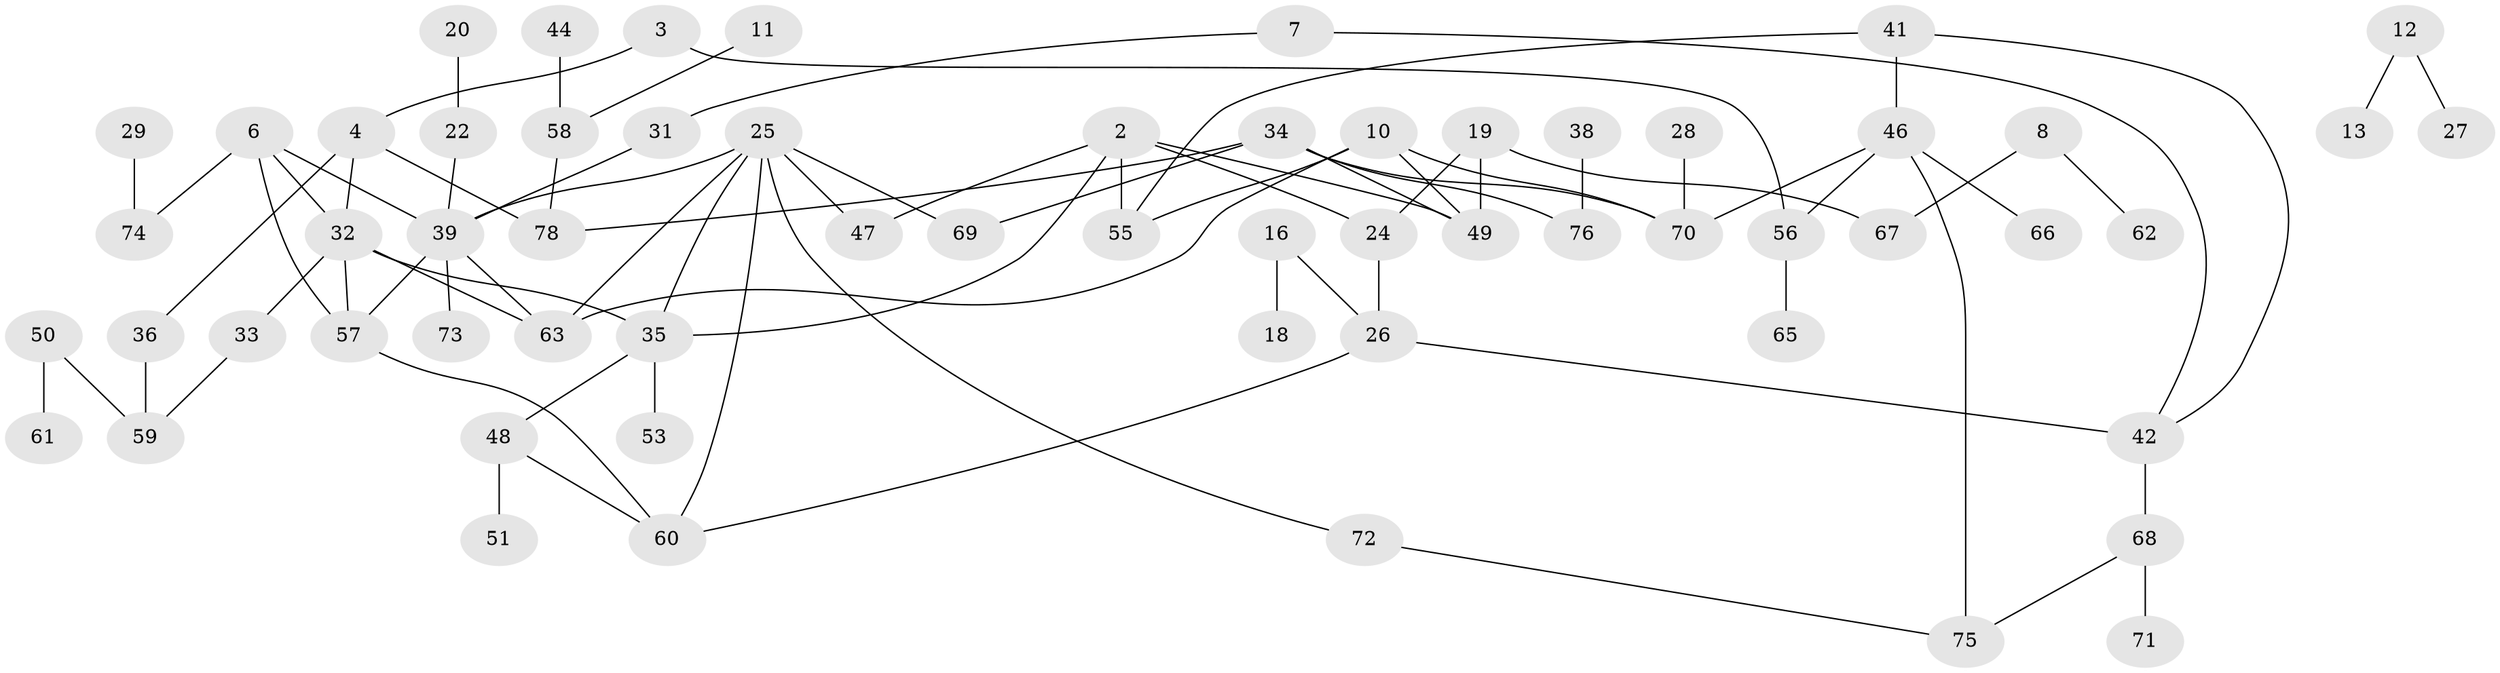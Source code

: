 // original degree distribution, {0: 0.13076923076923078, 5: 0.03076923076923077, 1: 0.25384615384615383, 3: 0.23846153846153847, 2: 0.23846153846153847, 4: 0.07692307692307693, 6: 0.03076923076923077}
// Generated by graph-tools (version 1.1) at 2025/35/03/04/25 23:35:45]
// undirected, 61 vertices, 81 edges
graph export_dot {
  node [color=gray90,style=filled];
  2;
  3;
  4;
  6;
  7;
  8;
  10;
  11;
  12;
  13;
  16;
  18;
  19;
  20;
  22;
  24;
  25;
  26;
  27;
  28;
  29;
  31;
  32;
  33;
  34;
  35;
  36;
  38;
  39;
  41;
  42;
  44;
  46;
  47;
  48;
  49;
  50;
  51;
  53;
  55;
  56;
  57;
  58;
  59;
  60;
  61;
  62;
  63;
  65;
  66;
  67;
  68;
  69;
  70;
  71;
  72;
  73;
  74;
  75;
  76;
  78;
  2 -- 24 [weight=1.0];
  2 -- 35 [weight=1.0];
  2 -- 47 [weight=1.0];
  2 -- 49 [weight=1.0];
  2 -- 55 [weight=1.0];
  3 -- 4 [weight=1.0];
  3 -- 56 [weight=1.0];
  4 -- 32 [weight=1.0];
  4 -- 36 [weight=1.0];
  4 -- 78 [weight=1.0];
  6 -- 32 [weight=1.0];
  6 -- 39 [weight=2.0];
  6 -- 57 [weight=1.0];
  6 -- 74 [weight=1.0];
  7 -- 31 [weight=1.0];
  7 -- 42 [weight=1.0];
  8 -- 62 [weight=1.0];
  8 -- 67 [weight=1.0];
  10 -- 49 [weight=1.0];
  10 -- 55 [weight=1.0];
  10 -- 63 [weight=1.0];
  10 -- 70 [weight=1.0];
  11 -- 58 [weight=1.0];
  12 -- 13 [weight=1.0];
  12 -- 27 [weight=1.0];
  16 -- 18 [weight=1.0];
  16 -- 26 [weight=1.0];
  19 -- 24 [weight=1.0];
  19 -- 49 [weight=1.0];
  19 -- 67 [weight=1.0];
  20 -- 22 [weight=1.0];
  22 -- 39 [weight=1.0];
  24 -- 26 [weight=1.0];
  25 -- 35 [weight=1.0];
  25 -- 39 [weight=1.0];
  25 -- 47 [weight=1.0];
  25 -- 60 [weight=1.0];
  25 -- 63 [weight=1.0];
  25 -- 69 [weight=1.0];
  25 -- 72 [weight=1.0];
  26 -- 42 [weight=1.0];
  26 -- 60 [weight=1.0];
  28 -- 70 [weight=1.0];
  29 -- 74 [weight=1.0];
  31 -- 39 [weight=1.0];
  32 -- 33 [weight=1.0];
  32 -- 35 [weight=1.0];
  32 -- 57 [weight=1.0];
  32 -- 63 [weight=1.0];
  33 -- 59 [weight=1.0];
  34 -- 49 [weight=1.0];
  34 -- 69 [weight=1.0];
  34 -- 70 [weight=1.0];
  34 -- 76 [weight=1.0];
  34 -- 78 [weight=1.0];
  35 -- 48 [weight=1.0];
  35 -- 53 [weight=1.0];
  36 -- 59 [weight=1.0];
  38 -- 76 [weight=1.0];
  39 -- 57 [weight=1.0];
  39 -- 63 [weight=1.0];
  39 -- 73 [weight=1.0];
  41 -- 42 [weight=1.0];
  41 -- 46 [weight=1.0];
  41 -- 55 [weight=1.0];
  42 -- 68 [weight=2.0];
  44 -- 58 [weight=1.0];
  46 -- 56 [weight=1.0];
  46 -- 66 [weight=1.0];
  46 -- 70 [weight=1.0];
  46 -- 75 [weight=1.0];
  48 -- 51 [weight=1.0];
  48 -- 60 [weight=1.0];
  50 -- 59 [weight=1.0];
  50 -- 61 [weight=1.0];
  56 -- 65 [weight=1.0];
  57 -- 60 [weight=1.0];
  58 -- 78 [weight=1.0];
  68 -- 71 [weight=1.0];
  68 -- 75 [weight=1.0];
  72 -- 75 [weight=1.0];
}
